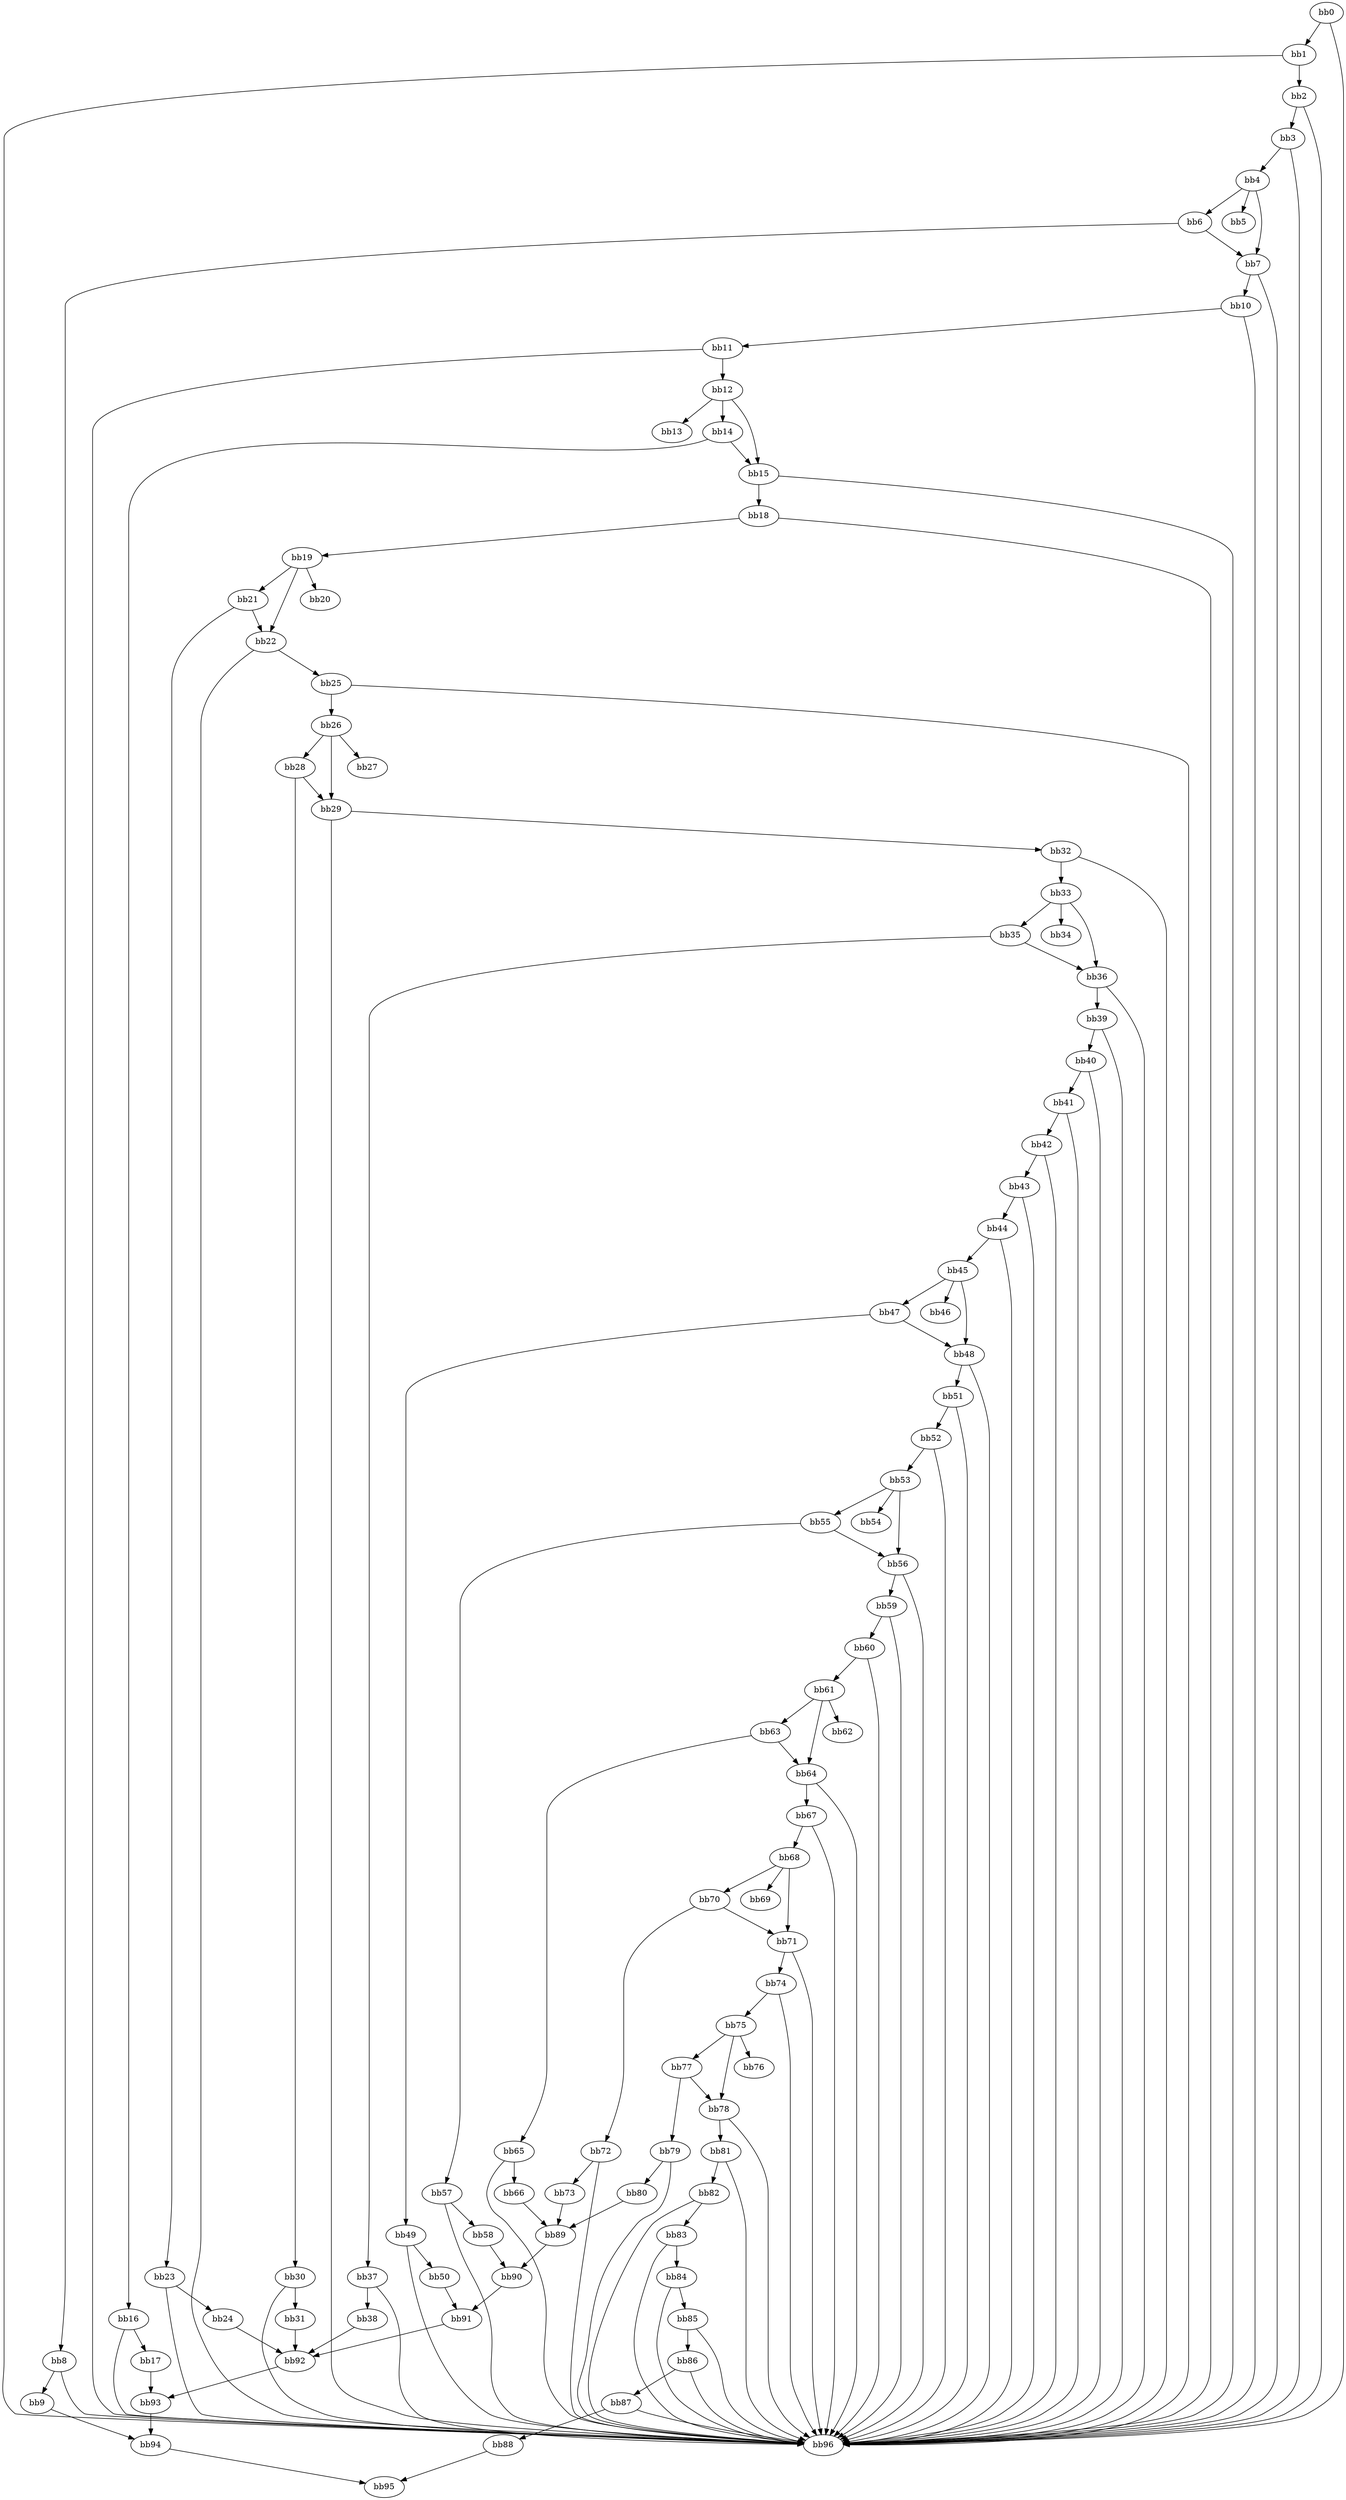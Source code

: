 digraph {
    0 [ label = "bb0\l" ]
    1 [ label = "bb1\l" ]
    2 [ label = "bb2\l" ]
    3 [ label = "bb3\l" ]
    4 [ label = "bb4\l" ]
    5 [ label = "bb5\l" ]
    6 [ label = "bb6\l" ]
    7 [ label = "bb7\l" ]
    8 [ label = "bb8\l" ]
    9 [ label = "bb9\l" ]
    10 [ label = "bb10\l" ]
    11 [ label = "bb11\l" ]
    12 [ label = "bb12\l" ]
    13 [ label = "bb13\l" ]
    14 [ label = "bb14\l" ]
    15 [ label = "bb15\l" ]
    16 [ label = "bb16\l" ]
    17 [ label = "bb17\l" ]
    18 [ label = "bb18\l" ]
    19 [ label = "bb19\l" ]
    20 [ label = "bb20\l" ]
    21 [ label = "bb21\l" ]
    22 [ label = "bb22\l" ]
    23 [ label = "bb23\l" ]
    24 [ label = "bb24\l" ]
    25 [ label = "bb25\l" ]
    26 [ label = "bb26\l" ]
    27 [ label = "bb27\l" ]
    28 [ label = "bb28\l" ]
    29 [ label = "bb29\l" ]
    30 [ label = "bb30\l" ]
    31 [ label = "bb31\l" ]
    32 [ label = "bb32\l" ]
    33 [ label = "bb33\l" ]
    34 [ label = "bb34\l" ]
    35 [ label = "bb35\l" ]
    36 [ label = "bb36\l" ]
    37 [ label = "bb37\l" ]
    38 [ label = "bb38\l" ]
    39 [ label = "bb39\l" ]
    40 [ label = "bb40\l" ]
    41 [ label = "bb41\l" ]
    42 [ label = "bb42\l" ]
    43 [ label = "bb43\l" ]
    44 [ label = "bb44\l" ]
    45 [ label = "bb45\l" ]
    46 [ label = "bb46\l" ]
    47 [ label = "bb47\l" ]
    48 [ label = "bb48\l" ]
    49 [ label = "bb49\l" ]
    50 [ label = "bb50\l" ]
    51 [ label = "bb51\l" ]
    52 [ label = "bb52\l" ]
    53 [ label = "bb53\l" ]
    54 [ label = "bb54\l" ]
    55 [ label = "bb55\l" ]
    56 [ label = "bb56\l" ]
    57 [ label = "bb57\l" ]
    58 [ label = "bb58\l" ]
    59 [ label = "bb59\l" ]
    60 [ label = "bb60\l" ]
    61 [ label = "bb61\l" ]
    62 [ label = "bb62\l" ]
    63 [ label = "bb63\l" ]
    64 [ label = "bb64\l" ]
    65 [ label = "bb65\l" ]
    66 [ label = "bb66\l" ]
    67 [ label = "bb67\l" ]
    68 [ label = "bb68\l" ]
    69 [ label = "bb69\l" ]
    70 [ label = "bb70\l" ]
    71 [ label = "bb71\l" ]
    72 [ label = "bb72\l" ]
    73 [ label = "bb73\l" ]
    74 [ label = "bb74\l" ]
    75 [ label = "bb75\l" ]
    76 [ label = "bb76\l" ]
    77 [ label = "bb77\l" ]
    78 [ label = "bb78\l" ]
    79 [ label = "bb79\l" ]
    80 [ label = "bb80\l" ]
    81 [ label = "bb81\l" ]
    82 [ label = "bb82\l" ]
    83 [ label = "bb83\l" ]
    84 [ label = "bb84\l" ]
    85 [ label = "bb85\l" ]
    86 [ label = "bb86\l" ]
    87 [ label = "bb87\l" ]
    88 [ label = "bb88\l" ]
    89 [ label = "bb89\l" ]
    90 [ label = "bb90\l" ]
    91 [ label = "bb91\l" ]
    92 [ label = "bb92\l" ]
    93 [ label = "bb93\l" ]
    94 [ label = "bb94\l" ]
    95 [ label = "bb95\l" ]
    96 [ label = "bb96\l" ]
    0 -> 1 [ ]
    0 -> 96 [ ]
    1 -> 2 [ ]
    1 -> 96 [ ]
    2 -> 3 [ ]
    2 -> 96 [ ]
    3 -> 4 [ ]
    3 -> 96 [ ]
    4 -> 5 [ ]
    4 -> 6 [ ]
    4 -> 7 [ ]
    6 -> 7 [ ]
    6 -> 8 [ ]
    7 -> 10 [ ]
    7 -> 96 [ ]
    8 -> 9 [ ]
    8 -> 96 [ ]
    9 -> 94 [ ]
    10 -> 11 [ ]
    10 -> 96 [ ]
    11 -> 12 [ ]
    11 -> 96 [ ]
    12 -> 13 [ ]
    12 -> 14 [ ]
    12 -> 15 [ ]
    14 -> 15 [ ]
    14 -> 16 [ ]
    15 -> 18 [ ]
    15 -> 96 [ ]
    16 -> 17 [ ]
    16 -> 96 [ ]
    17 -> 93 [ ]
    18 -> 19 [ ]
    18 -> 96 [ ]
    19 -> 20 [ ]
    19 -> 21 [ ]
    19 -> 22 [ ]
    21 -> 22 [ ]
    21 -> 23 [ ]
    22 -> 25 [ ]
    22 -> 96 [ ]
    23 -> 24 [ ]
    23 -> 96 [ ]
    24 -> 92 [ ]
    25 -> 26 [ ]
    25 -> 96 [ ]
    26 -> 27 [ ]
    26 -> 28 [ ]
    26 -> 29 [ ]
    28 -> 29 [ ]
    28 -> 30 [ ]
    29 -> 32 [ ]
    29 -> 96 [ ]
    30 -> 31 [ ]
    30 -> 96 [ ]
    31 -> 92 [ ]
    32 -> 33 [ ]
    32 -> 96 [ ]
    33 -> 34 [ ]
    33 -> 35 [ ]
    33 -> 36 [ ]
    35 -> 36 [ ]
    35 -> 37 [ ]
    36 -> 39 [ ]
    36 -> 96 [ ]
    37 -> 38 [ ]
    37 -> 96 [ ]
    38 -> 92 [ ]
    39 -> 40 [ ]
    39 -> 96 [ ]
    40 -> 41 [ ]
    40 -> 96 [ ]
    41 -> 42 [ ]
    41 -> 96 [ ]
    42 -> 43 [ ]
    42 -> 96 [ ]
    43 -> 44 [ ]
    43 -> 96 [ ]
    44 -> 45 [ ]
    44 -> 96 [ ]
    45 -> 46 [ ]
    45 -> 47 [ ]
    45 -> 48 [ ]
    47 -> 48 [ ]
    47 -> 49 [ ]
    48 -> 51 [ ]
    48 -> 96 [ ]
    49 -> 50 [ ]
    49 -> 96 [ ]
    50 -> 91 [ ]
    51 -> 52 [ ]
    51 -> 96 [ ]
    52 -> 53 [ ]
    52 -> 96 [ ]
    53 -> 54 [ ]
    53 -> 55 [ ]
    53 -> 56 [ ]
    55 -> 56 [ ]
    55 -> 57 [ ]
    56 -> 59 [ ]
    56 -> 96 [ ]
    57 -> 58 [ ]
    57 -> 96 [ ]
    58 -> 90 [ ]
    59 -> 60 [ ]
    59 -> 96 [ ]
    60 -> 61 [ ]
    60 -> 96 [ ]
    61 -> 62 [ ]
    61 -> 63 [ ]
    61 -> 64 [ ]
    63 -> 64 [ ]
    63 -> 65 [ ]
    64 -> 67 [ ]
    64 -> 96 [ ]
    65 -> 66 [ ]
    65 -> 96 [ ]
    66 -> 89 [ ]
    67 -> 68 [ ]
    67 -> 96 [ ]
    68 -> 69 [ ]
    68 -> 70 [ ]
    68 -> 71 [ ]
    70 -> 71 [ ]
    70 -> 72 [ ]
    71 -> 74 [ ]
    71 -> 96 [ ]
    72 -> 73 [ ]
    72 -> 96 [ ]
    73 -> 89 [ ]
    74 -> 75 [ ]
    74 -> 96 [ ]
    75 -> 76 [ ]
    75 -> 77 [ ]
    75 -> 78 [ ]
    77 -> 78 [ ]
    77 -> 79 [ ]
    78 -> 81 [ ]
    78 -> 96 [ ]
    79 -> 80 [ ]
    79 -> 96 [ ]
    80 -> 89 [ ]
    81 -> 82 [ ]
    81 -> 96 [ ]
    82 -> 83 [ ]
    82 -> 96 [ ]
    83 -> 84 [ ]
    83 -> 96 [ ]
    84 -> 85 [ ]
    84 -> 96 [ ]
    85 -> 86 [ ]
    85 -> 96 [ ]
    86 -> 87 [ ]
    86 -> 96 [ ]
    87 -> 88 [ ]
    87 -> 96 [ ]
    88 -> 95 [ ]
    89 -> 90 [ ]
    90 -> 91 [ ]
    91 -> 92 [ ]
    92 -> 93 [ ]
    93 -> 94 [ ]
    94 -> 95 [ ]
}

